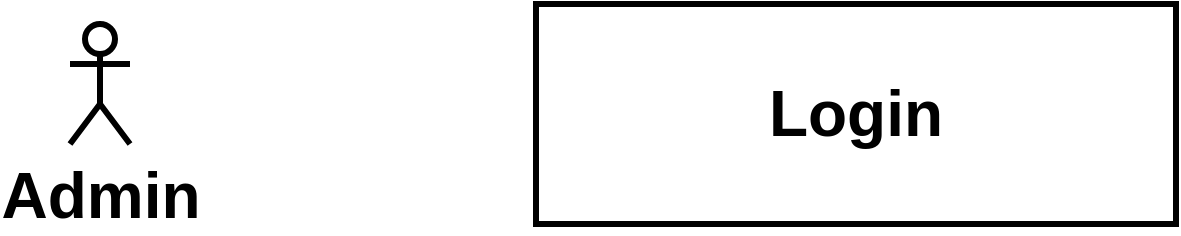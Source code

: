 <mxfile version="21.6.1" type="device">
  <diagram name="Page-1" id="b1xjALjLZj8y4c9qPwzK">
    <mxGraphModel dx="2022" dy="1093" grid="1" gridSize="10" guides="1" tooltips="1" connect="1" arrows="1" fold="1" page="1" pageScale="1" pageWidth="827" pageHeight="1169" math="0" shadow="0">
      <root>
        <mxCell id="0" />
        <mxCell id="1" parent="0" />
        <mxCell id="r2zoSRR9rw4zCEvh-puy-1" value="&lt;font style=&quot;font-size: 32px;&quot;&gt;&lt;b&gt;Login&lt;/b&gt;&lt;/font&gt;" style="rounded=0;whiteSpace=wrap;html=1;strokeWidth=3;" vertex="1" parent="1">
          <mxGeometry x="413" y="110" width="320" height="110" as="geometry" />
        </mxCell>
        <mxCell id="r2zoSRR9rw4zCEvh-puy-2" value="&lt;font style=&quot;font-size: 32px;&quot;&gt;&lt;b&gt;Admin&lt;/b&gt;&lt;/font&gt;" style="shape=umlActor;verticalLabelPosition=bottom;verticalAlign=top;html=1;outlineConnect=0;strokeWidth=3;" vertex="1" parent="1">
          <mxGeometry x="180" y="120" width="30" height="60" as="geometry" />
        </mxCell>
      </root>
    </mxGraphModel>
  </diagram>
</mxfile>
